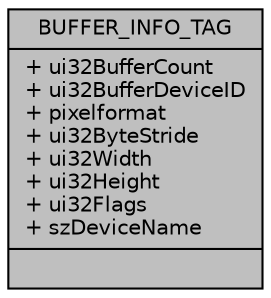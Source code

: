 digraph "BUFFER_INFO_TAG"
{
 // INTERACTIVE_SVG=YES
 // LATEX_PDF_SIZE
  bgcolor="transparent";
  edge [fontname="Helvetica",fontsize="10",labelfontname="Helvetica",labelfontsize="10"];
  node [fontname="Helvetica",fontsize="10",shape=record];
  Node1 [label="{BUFFER_INFO_TAG\n|+ ui32BufferCount\l+ ui32BufferDeviceID\l+ pixelformat\l+ ui32ByteStride\l+ ui32Width\l+ ui32Height\l+ ui32Flags\l+ szDeviceName\l|}",height=0.2,width=0.4,color="black", fillcolor="grey75", style="filled", fontcolor="black",tooltip=" "];
}
